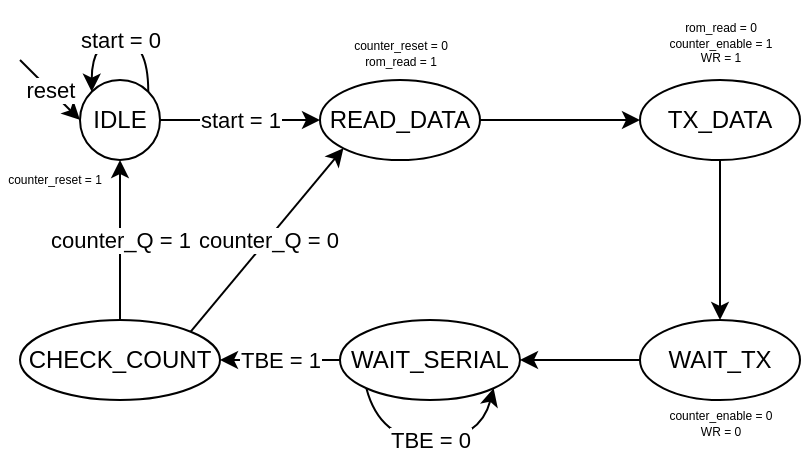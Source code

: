 <mxfile version="26.1.1">
  <diagram name="Pagina-1" id="rOT93RseFwFXbodsRm7L">
    <mxGraphModel dx="658" dy="366" grid="1" gridSize="10" guides="1" tooltips="1" connect="1" arrows="1" fold="1" page="1" pageScale="1" pageWidth="8268" pageHeight="1169" math="0" shadow="0">
      <root>
        <mxCell id="0" />
        <mxCell id="1" parent="0" />
        <mxCell id="ZrBkXSx4t8RdNaZ83y0n-121" value="" style="edgeStyle=orthogonalEdgeStyle;rounded=0;orthogonalLoop=1;jettySize=auto;html=1;" parent="1" source="ZrBkXSx4t8RdNaZ83y0n-110" target="ZrBkXSx4t8RdNaZ83y0n-114" edge="1">
          <mxGeometry relative="1" as="geometry" />
        </mxCell>
        <mxCell id="ZrBkXSx4t8RdNaZ83y0n-129" value="start = 1" style="edgeLabel;html=1;align=center;verticalAlign=middle;resizable=0;points=[];" parent="ZrBkXSx4t8RdNaZ83y0n-121" vertex="1" connectable="0">
          <mxGeometry relative="1" as="geometry">
            <mxPoint as="offset" />
          </mxGeometry>
        </mxCell>
        <mxCell id="ZrBkXSx4t8RdNaZ83y0n-110" value="IDLE" style="ellipse;whiteSpace=wrap;html=1;aspect=fixed;" parent="1" vertex="1">
          <mxGeometry x="200" y="560" width="40" height="40" as="geometry" />
        </mxCell>
        <mxCell id="ZrBkXSx4t8RdNaZ83y0n-112" style="edgeStyle=orthogonalEdgeStyle;rounded=0;orthogonalLoop=1;jettySize=auto;html=1;exitX=1;exitY=0;exitDx=0;exitDy=0;entryX=0;entryY=0;entryDx=0;entryDy=0;curved=1;" parent="1" source="ZrBkXSx4t8RdNaZ83y0n-110" target="ZrBkXSx4t8RdNaZ83y0n-110" edge="1">
          <mxGeometry relative="1" as="geometry">
            <Array as="points">
              <mxPoint x="234" y="540" />
              <mxPoint x="206" y="540" />
            </Array>
          </mxGeometry>
        </mxCell>
        <mxCell id="ZrBkXSx4t8RdNaZ83y0n-113" value="start = 0" style="edgeLabel;html=1;align=center;verticalAlign=middle;resizable=0;points=[];" parent="ZrBkXSx4t8RdNaZ83y0n-112" vertex="1" connectable="0">
          <mxGeometry relative="1" as="geometry">
            <mxPoint as="offset" />
          </mxGeometry>
        </mxCell>
        <mxCell id="ZrBkXSx4t8RdNaZ83y0n-122" value="" style="edgeStyle=orthogonalEdgeStyle;rounded=0;orthogonalLoop=1;jettySize=auto;html=1;" parent="1" source="ZrBkXSx4t8RdNaZ83y0n-114" target="ZrBkXSx4t8RdNaZ83y0n-115" edge="1">
          <mxGeometry relative="1" as="geometry" />
        </mxCell>
        <mxCell id="ZrBkXSx4t8RdNaZ83y0n-114" value="READ_DATA" style="ellipse;whiteSpace=wrap;html=1;" parent="1" vertex="1">
          <mxGeometry x="320" y="560" width="80" height="40" as="geometry" />
        </mxCell>
        <mxCell id="ZrBkXSx4t8RdNaZ83y0n-123" value="" style="edgeStyle=orthogonalEdgeStyle;rounded=0;orthogonalLoop=1;jettySize=auto;html=1;" parent="1" source="ZrBkXSx4t8RdNaZ83y0n-115" target="ZrBkXSx4t8RdNaZ83y0n-116" edge="1">
          <mxGeometry relative="1" as="geometry" />
        </mxCell>
        <mxCell id="ZrBkXSx4t8RdNaZ83y0n-115" value="TX_DATA" style="ellipse;whiteSpace=wrap;html=1;" parent="1" vertex="1">
          <mxGeometry x="480" y="560" width="80" height="40" as="geometry" />
        </mxCell>
        <mxCell id="ZrBkXSx4t8RdNaZ83y0n-124" value="" style="edgeStyle=orthogonalEdgeStyle;rounded=0;orthogonalLoop=1;jettySize=auto;html=1;" parent="1" source="ZrBkXSx4t8RdNaZ83y0n-116" target="ZrBkXSx4t8RdNaZ83y0n-117" edge="1">
          <mxGeometry relative="1" as="geometry" />
        </mxCell>
        <mxCell id="ZrBkXSx4t8RdNaZ83y0n-116" value="WAIT_TX" style="ellipse;whiteSpace=wrap;html=1;" parent="1" vertex="1">
          <mxGeometry x="480" y="680" width="80" height="40" as="geometry" />
        </mxCell>
        <mxCell id="ZrBkXSx4t8RdNaZ83y0n-125" value="" style="edgeStyle=orthogonalEdgeStyle;rounded=0;orthogonalLoop=1;jettySize=auto;html=1;" parent="1" source="ZrBkXSx4t8RdNaZ83y0n-117" target="ZrBkXSx4t8RdNaZ83y0n-118" edge="1">
          <mxGeometry relative="1" as="geometry" />
        </mxCell>
        <mxCell id="ZrBkXSx4t8RdNaZ83y0n-140" value="TBE = 1" style="edgeLabel;html=1;align=center;verticalAlign=middle;resizable=0;points=[];" parent="ZrBkXSx4t8RdNaZ83y0n-125" vertex="1" connectable="0">
          <mxGeometry relative="1" as="geometry">
            <mxPoint as="offset" />
          </mxGeometry>
        </mxCell>
        <mxCell id="ZrBkXSx4t8RdNaZ83y0n-117" value="WAIT_SERIAL" style="ellipse;whiteSpace=wrap;html=1;" parent="1" vertex="1">
          <mxGeometry x="330" y="680" width="90" height="40" as="geometry" />
        </mxCell>
        <mxCell id="ZrBkXSx4t8RdNaZ83y0n-126" value="" style="edgeStyle=orthogonalEdgeStyle;rounded=0;orthogonalLoop=1;jettySize=auto;html=1;" parent="1" source="ZrBkXSx4t8RdNaZ83y0n-118" target="ZrBkXSx4t8RdNaZ83y0n-110" edge="1">
          <mxGeometry relative="1" as="geometry" />
        </mxCell>
        <mxCell id="ZrBkXSx4t8RdNaZ83y0n-141" value="counter_Q = 1" style="edgeLabel;html=1;align=center;verticalAlign=middle;resizable=0;points=[];" parent="ZrBkXSx4t8RdNaZ83y0n-126" vertex="1" connectable="0">
          <mxGeometry relative="1" as="geometry">
            <mxPoint as="offset" />
          </mxGeometry>
        </mxCell>
        <mxCell id="ZrBkXSx4t8RdNaZ83y0n-128" style="rounded=0;orthogonalLoop=1;jettySize=auto;html=1;exitX=1;exitY=0;exitDx=0;exitDy=0;entryX=0;entryY=1;entryDx=0;entryDy=0;" parent="1" source="ZrBkXSx4t8RdNaZ83y0n-118" target="ZrBkXSx4t8RdNaZ83y0n-114" edge="1">
          <mxGeometry relative="1" as="geometry" />
        </mxCell>
        <mxCell id="ZrBkXSx4t8RdNaZ83y0n-142" value="counter_Q = 0" style="edgeLabel;html=1;align=center;verticalAlign=middle;resizable=0;points=[];" parent="ZrBkXSx4t8RdNaZ83y0n-128" vertex="1" connectable="0">
          <mxGeometry relative="1" as="geometry">
            <mxPoint as="offset" />
          </mxGeometry>
        </mxCell>
        <mxCell id="ZrBkXSx4t8RdNaZ83y0n-118" value="CHECK_COUNT" style="ellipse;whiteSpace=wrap;html=1;" parent="1" vertex="1">
          <mxGeometry x="170" y="680" width="100" height="40" as="geometry" />
        </mxCell>
        <mxCell id="ZrBkXSx4t8RdNaZ83y0n-119" value="" style="endArrow=classic;html=1;rounded=0;entryX=0;entryY=0.5;entryDx=0;entryDy=0;" parent="1" target="ZrBkXSx4t8RdNaZ83y0n-110" edge="1">
          <mxGeometry width="50" height="50" relative="1" as="geometry">
            <mxPoint x="170" y="550" as="sourcePoint" />
            <mxPoint x="170" y="510" as="targetPoint" />
          </mxGeometry>
        </mxCell>
        <mxCell id="ZrBkXSx4t8RdNaZ83y0n-120" value="reset" style="edgeLabel;html=1;align=center;verticalAlign=middle;resizable=0;points=[];" parent="ZrBkXSx4t8RdNaZ83y0n-119" vertex="1" connectable="0">
          <mxGeometry relative="1" as="geometry">
            <mxPoint as="offset" />
          </mxGeometry>
        </mxCell>
        <mxCell id="ZrBkXSx4t8RdNaZ83y0n-134" value="" style="endArrow=classic;html=1;rounded=0;exitX=0;exitY=1;exitDx=0;exitDy=0;entryX=1;entryY=1;entryDx=0;entryDy=0;curved=1;" parent="1" source="ZrBkXSx4t8RdNaZ83y0n-117" target="ZrBkXSx4t8RdNaZ83y0n-117" edge="1">
          <mxGeometry width="50" height="50" relative="1" as="geometry">
            <mxPoint x="380" y="730" as="sourcePoint" />
            <mxPoint x="430" y="680" as="targetPoint" />
            <Array as="points">
              <mxPoint x="350" y="740" />
              <mxPoint x="400" y="740" />
            </Array>
          </mxGeometry>
        </mxCell>
        <mxCell id="ohSX7cmR_4iSu7NJKUum-1" value="TBE = 0" style="edgeLabel;html=1;align=center;verticalAlign=middle;resizable=0;points=[];" vertex="1" connectable="0" parent="ZrBkXSx4t8RdNaZ83y0n-134">
          <mxGeometry relative="1" as="geometry">
            <mxPoint as="offset" />
          </mxGeometry>
        </mxCell>
        <mxCell id="ZrBkXSx4t8RdNaZ83y0n-143" value="&lt;div style=&quot;line-height: 60%;&quot;&gt;&lt;font style=&quot;font-size: 6px; line-height: 60%;&quot;&gt;counter_reset = 0&lt;/font&gt;&lt;/div&gt;&lt;div style=&quot;line-height: 60%;&quot;&gt;&lt;font style=&quot;font-size: 6px; line-height: 60%;&quot;&gt;rom_read = 1&lt;/font&gt;&lt;/div&gt;" style="text;html=1;align=center;verticalAlign=middle;whiteSpace=wrap;rounded=0;spacing=2;" parent="1" vertex="1">
          <mxGeometry x="332.5" y="530" width="55" height="30" as="geometry" />
        </mxCell>
        <mxCell id="ZrBkXSx4t8RdNaZ83y0n-144" value="&lt;div style=&quot;line-height: 60%;&quot;&gt;&lt;font style=&quot;font-size: 6px; line-height: 60%;&quot;&gt;counter_reset = 1&lt;/font&gt;&lt;/div&gt;" style="text;html=1;align=center;verticalAlign=middle;whiteSpace=wrap;rounded=0;spacing=2;" parent="1" vertex="1">
          <mxGeometry x="160" y="600" width="55" height="15" as="geometry" />
        </mxCell>
        <mxCell id="ZrBkXSx4t8RdNaZ83y0n-145" value="&lt;div style=&quot;line-height: 60%;&quot;&gt;&lt;font style=&quot;font-size: 6px; line-height: 60%;&quot;&gt;rom_read = 0&lt;/font&gt;&lt;/div&gt;&lt;div style=&quot;line-height: 60%;&quot;&gt;&lt;font style=&quot;font-size: 6px; line-height: 60%;&quot;&gt;counter_enable = 1&lt;/font&gt;&lt;/div&gt;&lt;div style=&quot;line-height: 60%;&quot;&gt;&lt;font style=&quot;font-size: 6px; line-height: 60%;&quot;&gt;WR = 1&lt;/font&gt;&lt;/div&gt;" style="text;html=1;align=center;verticalAlign=middle;whiteSpace=wrap;rounded=0;spacing=2;" parent="1" vertex="1">
          <mxGeometry x="492.5" y="520" width="55" height="40" as="geometry" />
        </mxCell>
        <mxCell id="ZrBkXSx4t8RdNaZ83y0n-146" value="&lt;div style=&quot;line-height: 60%;&quot;&gt;&lt;font style=&quot;font-size: 6px; line-height: 60%;&quot;&gt;counter_enable = 0&lt;/font&gt;&lt;/div&gt;&lt;div style=&quot;line-height: 60%;&quot;&gt;&lt;font style=&quot;font-size: 6px; line-height: 60%;&quot;&gt;WR = 0&lt;/font&gt;&lt;/div&gt;" style="text;html=1;align=center;verticalAlign=middle;whiteSpace=wrap;rounded=0;spacing=2;" parent="1" vertex="1">
          <mxGeometry x="492.5" y="720" width="55" height="20" as="geometry" />
        </mxCell>
      </root>
    </mxGraphModel>
  </diagram>
</mxfile>
